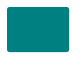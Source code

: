 @startuml

skinparam ClassBackgroundColor #Teal
skinparam ClassFontColor #Teal
skinparam ClassBorderColor #Teal

skinparam ClassStereotypeFontSize 0
skinparam CircledCharacterFontSize 0
skinparam CircledCharacterRadius 0
skinparam ClassBorderThickness 0
skinparam Shadowing false

class Dummy

@enduml